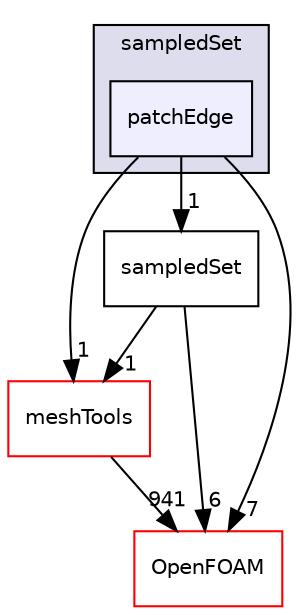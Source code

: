 digraph "src/sampling/sampledSet/patchEdge" {
  bgcolor=transparent;
  compound=true
  node [ fontsize="10", fontname="Helvetica"];
  edge [ labelfontsize="10", labelfontname="Helvetica"];
  subgraph clusterdir_8b5e667856203d1590a744034ba627a3 {
    graph [ bgcolor="#ddddee", pencolor="black", label="sampledSet" fontname="Helvetica", fontsize="10", URL="dir_8b5e667856203d1590a744034ba627a3.html"]
  dir_5bc949b19a1b5a826c541d8c6237ff14 [shape=box, label="patchEdge", style="filled", fillcolor="#eeeeff", pencolor="black", URL="dir_5bc949b19a1b5a826c541d8c6237ff14.html"];
  }
  dir_ae30ad0bef50cf391b24c614251bb9fd [shape=box label="meshTools" color="red" URL="dir_ae30ad0bef50cf391b24c614251bb9fd.html"];
  dir_548bfa904a2e5ae4da728d756cdd2146 [shape=box label="sampledSet" URL="dir_548bfa904a2e5ae4da728d756cdd2146.html"];
  dir_c5473ff19b20e6ec4dfe5c310b3778a8 [shape=box label="OpenFOAM" color="red" URL="dir_c5473ff19b20e6ec4dfe5c310b3778a8.html"];
  dir_5bc949b19a1b5a826c541d8c6237ff14->dir_ae30ad0bef50cf391b24c614251bb9fd [headlabel="1", labeldistance=1.5 headhref="dir_003570_001949.html"];
  dir_5bc949b19a1b5a826c541d8c6237ff14->dir_548bfa904a2e5ae4da728d756cdd2146 [headlabel="1", labeldistance=1.5 headhref="dir_003570_003573.html"];
  dir_5bc949b19a1b5a826c541d8c6237ff14->dir_c5473ff19b20e6ec4dfe5c310b3778a8 [headlabel="7", labeldistance=1.5 headhref="dir_003570_002151.html"];
  dir_ae30ad0bef50cf391b24c614251bb9fd->dir_c5473ff19b20e6ec4dfe5c310b3778a8 [headlabel="941", labeldistance=1.5 headhref="dir_001949_002151.html"];
  dir_548bfa904a2e5ae4da728d756cdd2146->dir_ae30ad0bef50cf391b24c614251bb9fd [headlabel="1", labeldistance=1.5 headhref="dir_003573_001949.html"];
  dir_548bfa904a2e5ae4da728d756cdd2146->dir_c5473ff19b20e6ec4dfe5c310b3778a8 [headlabel="6", labeldistance=1.5 headhref="dir_003573_002151.html"];
}
